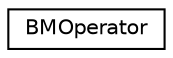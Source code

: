 digraph G
{
  edge [fontname="Helvetica",fontsize="10",labelfontname="Helvetica",labelfontsize="10"];
  node [fontname="Helvetica",fontsize="10",shape=record];
  rankdir=LR;
  Node1 [label="BMOperator",height=0.2,width=0.4,color="black", fillcolor="white", style="filled",URL="$d0/d92/structBMOperator.html"];
}
